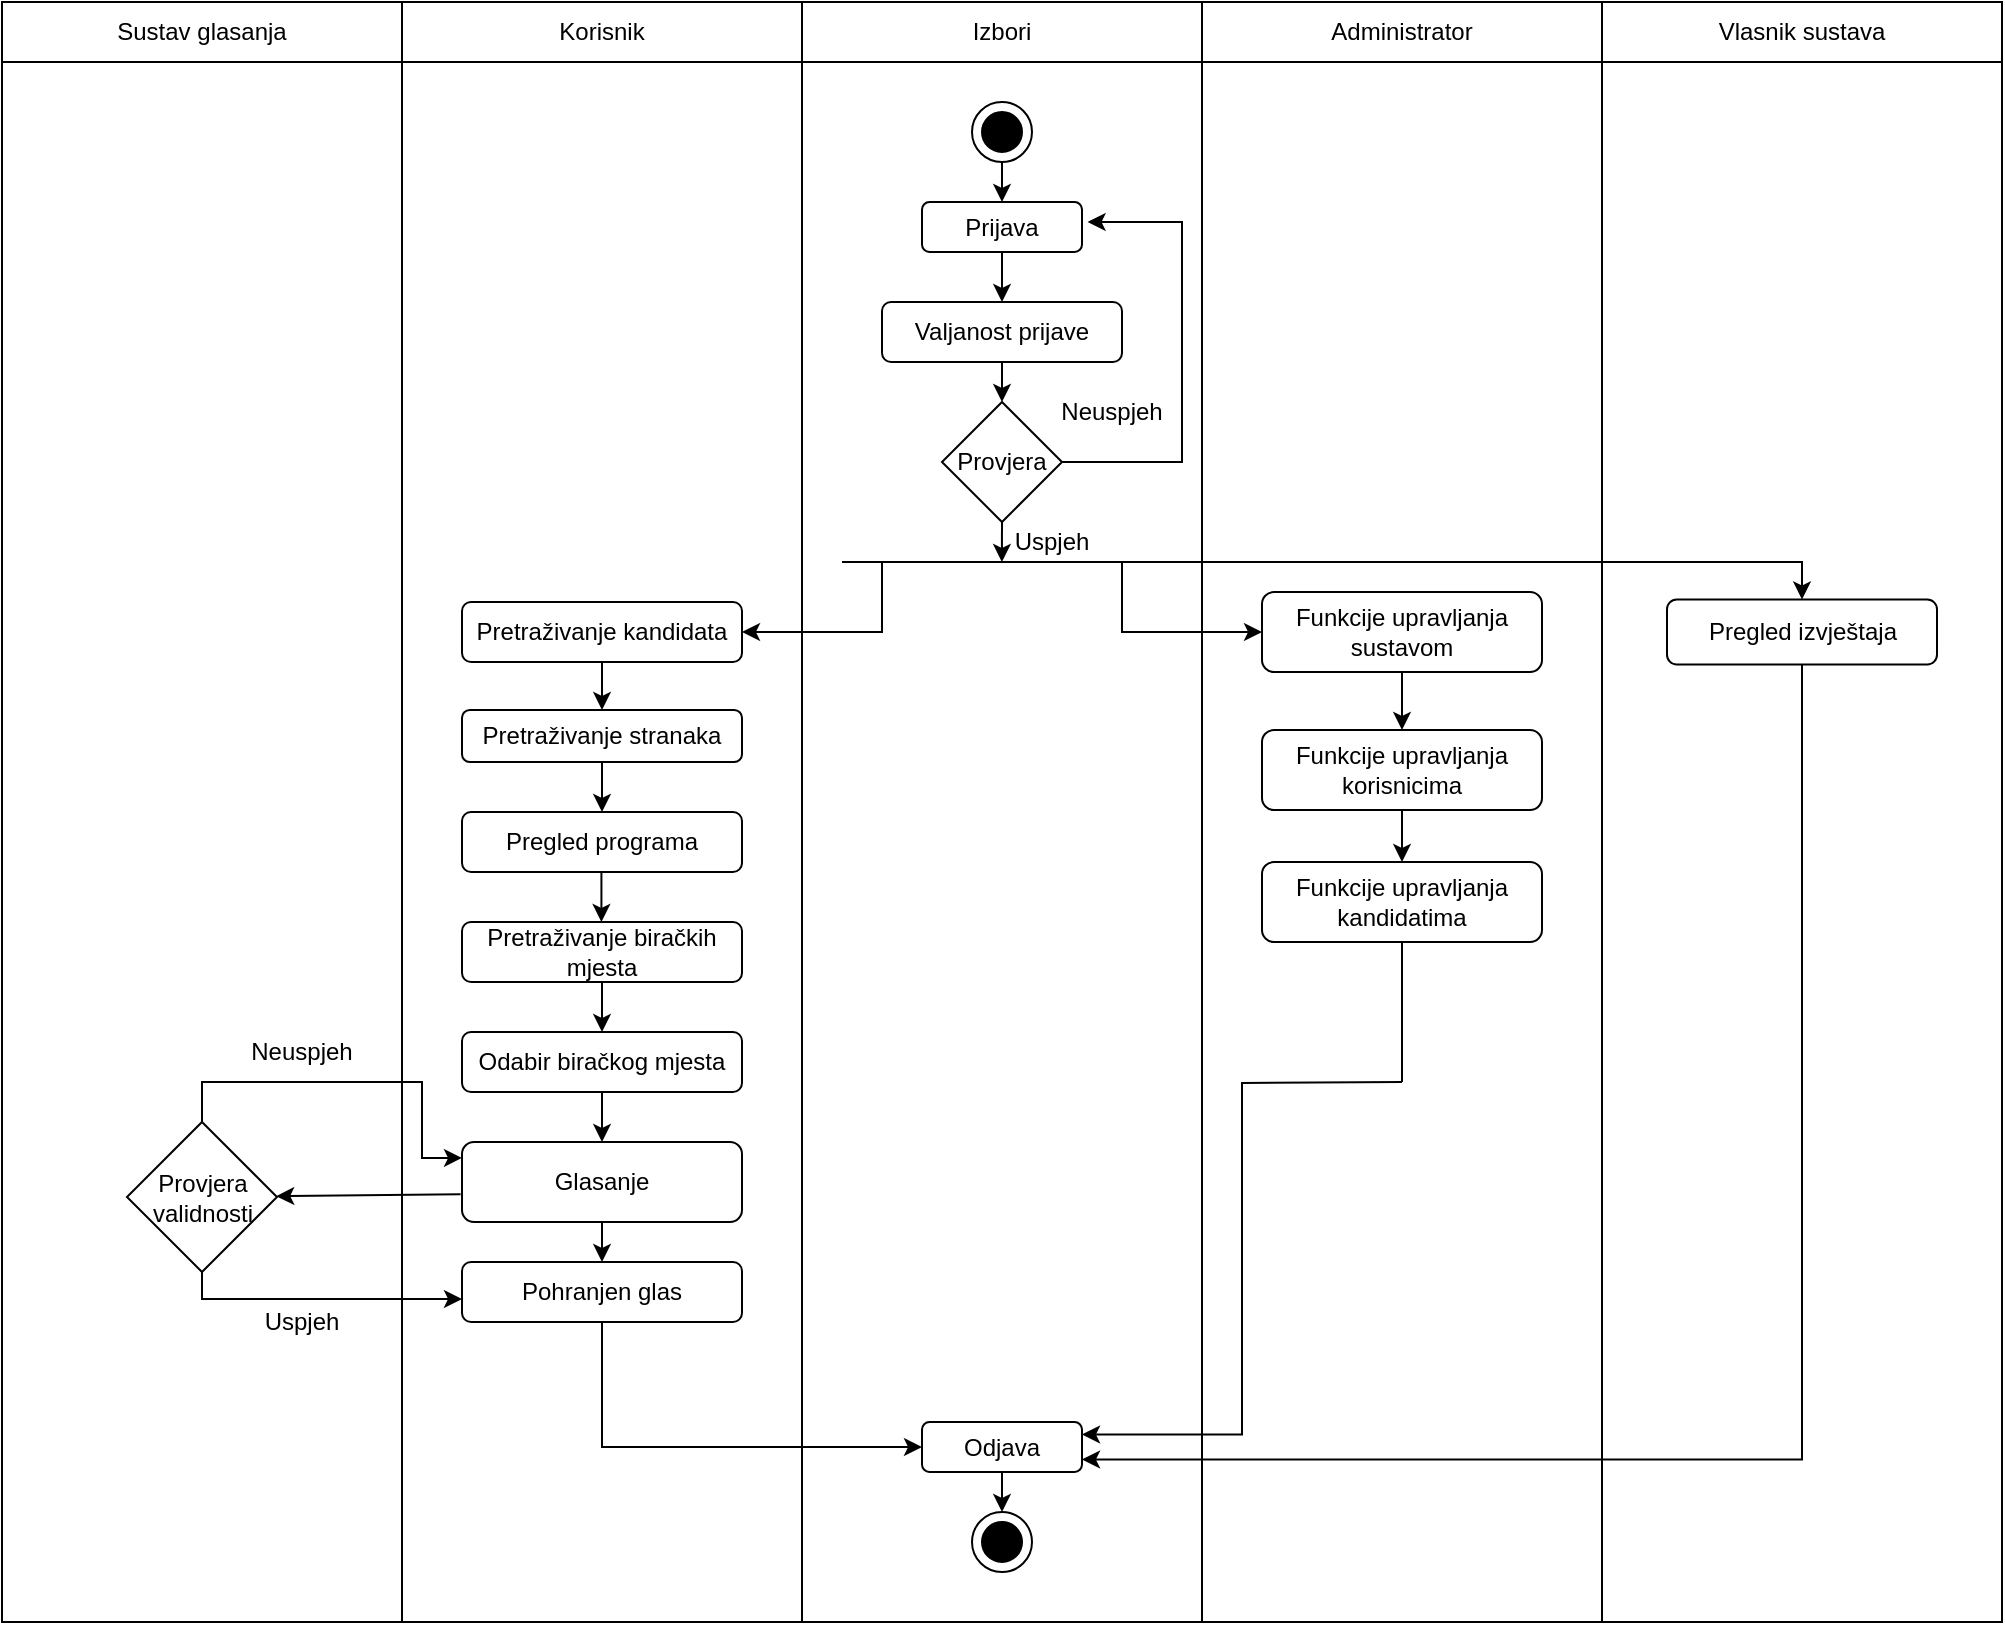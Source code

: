 <?xml version="1.0" encoding="UTF-8"?>
<mxfile scale="1" border="0" version="24.7.8"><diagram id="07fea595-8f29-1299-0266-81d95cde20df" name="Page-1"><mxGraphModel dx="794" dy="420" grid="1" gridSize="10" guides="1" tooltips="1" connect="1" arrows="1" fold="1" page="1" pageScale="1" pageWidth="1169" pageHeight="827" background="#ffffff" math="0" shadow="0"><root><mxCell id="0"/><mxCell id="1" parent="0"/><mxCell id="k4BbUaHCwSgezbctOqtj-11" value="" style="rounded=0;whiteSpace=wrap;html=1;" parent="1" vertex="1"><mxGeometry x="150" y="90" width="200" height="780" as="geometry"/></mxCell><mxCell id="k4BbUaHCwSgezbctOqtj-12" value="" style="rounded=0;whiteSpace=wrap;html=1;" parent="1" vertex="1"><mxGeometry x="350" y="90" width="200" height="780" as="geometry"/></mxCell><mxCell id="k4BbUaHCwSgezbctOqtj-13" value="" style="rounded=0;whiteSpace=wrap;html=1;" parent="1" vertex="1"><mxGeometry x="550" y="90" width="200" height="780" as="geometry"/></mxCell><mxCell id="k4BbUaHCwSgezbctOqtj-14" value="" style="rounded=0;whiteSpace=wrap;html=1;" parent="1" vertex="1"><mxGeometry x="750" y="90" width="200" height="780" as="geometry"/></mxCell><mxCell id="k4BbUaHCwSgezbctOqtj-15" value="Korisnik" style="rounded=0;whiteSpace=wrap;html=1;" parent="1" vertex="1"><mxGeometry x="350" y="60" width="200" height="30" as="geometry"/></mxCell><mxCell id="k4BbUaHCwSgezbctOqtj-16" value="Sustav glasanja" style="rounded=0;whiteSpace=wrap;html=1;" parent="1" vertex="1"><mxGeometry x="150" y="60" width="200" height="30" as="geometry"/></mxCell><mxCell id="k4BbUaHCwSgezbctOqtj-17" value="Izbori" style="rounded=0;whiteSpace=wrap;html=1;" parent="1" vertex="1"><mxGeometry x="550" y="60" width="200" height="30" as="geometry"/></mxCell><mxCell id="k4BbUaHCwSgezbctOqtj-18" value="Administrator" style="rounded=0;whiteSpace=wrap;html=1;" parent="1" vertex="1"><mxGeometry x="750" y="60" width="200" height="30" as="geometry"/></mxCell><mxCell id="k4BbUaHCwSgezbctOqtj-19" style="edgeStyle=orthogonalEdgeStyle;rounded=0;orthogonalLoop=1;jettySize=auto;html=1;exitX=0.5;exitY=1;exitDx=0;exitDy=0;entryX=0.5;entryY=0;entryDx=0;entryDy=0;" parent="1" source="k4BbUaHCwSgezbctOqtj-20" target="k4BbUaHCwSgezbctOqtj-22" edge="1"><mxGeometry relative="1" as="geometry"/></mxCell><mxCell id="k4BbUaHCwSgezbctOqtj-20" value="" style="ellipse;whiteSpace=wrap;html=1;aspect=fixed;" parent="1" vertex="1"><mxGeometry x="635" y="110" width="30" height="30" as="geometry"/></mxCell><mxCell id="k4BbUaHCwSgezbctOqtj-21" style="edgeStyle=orthogonalEdgeStyle;rounded=0;orthogonalLoop=1;jettySize=auto;html=1;exitX=0.5;exitY=1;exitDx=0;exitDy=0;entryX=0.5;entryY=0;entryDx=0;entryDy=0;" parent="1" source="k4BbUaHCwSgezbctOqtj-22" target="k4BbUaHCwSgezbctOqtj-24" edge="1"><mxGeometry relative="1" as="geometry"/></mxCell><mxCell id="k4BbUaHCwSgezbctOqtj-22" value="Prijava" style="rounded=1;whiteSpace=wrap;html=1;" parent="1" vertex="1"><mxGeometry x="610" y="160" width="80" height="25" as="geometry"/></mxCell><mxCell id="k4BbUaHCwSgezbctOqtj-23" style="edgeStyle=orthogonalEdgeStyle;rounded=0;orthogonalLoop=1;jettySize=auto;html=1;exitX=0.5;exitY=1;exitDx=0;exitDy=0;entryX=0.5;entryY=0;entryDx=0;entryDy=0;" parent="1" source="k4BbUaHCwSgezbctOqtj-24" target="k4BbUaHCwSgezbctOqtj-27" edge="1"><mxGeometry relative="1" as="geometry"/></mxCell><mxCell id="k4BbUaHCwSgezbctOqtj-24" value="Valjanost prijave" style="rounded=1;whiteSpace=wrap;html=1;" parent="1" vertex="1"><mxGeometry x="590" y="210" width="120" height="30" as="geometry"/></mxCell><mxCell id="k4BbUaHCwSgezbctOqtj-25" style="edgeStyle=orthogonalEdgeStyle;rounded=0;orthogonalLoop=1;jettySize=auto;html=1;exitX=1;exitY=0.5;exitDx=0;exitDy=0;entryX=1;entryY=0.5;entryDx=0;entryDy=0;" parent="1" edge="1"><mxGeometry relative="1" as="geometry"><Array as="points"><mxPoint x="740" y="290"/><mxPoint x="740" y="170"/></Array><mxPoint x="635" y="290.0" as="sourcePoint"/><mxPoint x="692.8" y="170" as="targetPoint"/></mxGeometry></mxCell><mxCell id="k4BbUaHCwSgezbctOqtj-26" style="edgeStyle=orthogonalEdgeStyle;rounded=0;orthogonalLoop=1;jettySize=auto;html=1;exitX=0.5;exitY=1;exitDx=0;exitDy=0;" parent="1" source="k4BbUaHCwSgezbctOqtj-27" edge="1"><mxGeometry relative="1" as="geometry"><mxPoint x="649.944" y="340" as="targetPoint"/></mxGeometry></mxCell><mxCell id="k4BbUaHCwSgezbctOqtj-27" value="Provjera" style="rhombus;whiteSpace=wrap;html=1;" parent="1" vertex="1"><mxGeometry x="620" y="260" width="60" height="60" as="geometry"/></mxCell><mxCell id="k4BbUaHCwSgezbctOqtj-28" value="Vlasnik sustava" style="rounded=0;whiteSpace=wrap;html=1;" parent="1" vertex="1"><mxGeometry x="950" y="60" width="200" height="30" as="geometry"/></mxCell><mxCell id="k4BbUaHCwSgezbctOqtj-29" value="" style="rounded=0;whiteSpace=wrap;html=1;" parent="1" vertex="1"><mxGeometry x="950" y="90" width="200" height="780" as="geometry"/></mxCell><mxCell id="k4BbUaHCwSgezbctOqtj-30" value="" style="ellipse;whiteSpace=wrap;html=1;aspect=fixed;fillColor=#000000;" parent="1" vertex="1"><mxGeometry x="640" y="115" width="20" height="20" as="geometry"/></mxCell><mxCell id="k4BbUaHCwSgezbctOqtj-31" value="Neuspjeh" style="text;html=1;strokeColor=none;fillColor=none;align=center;verticalAlign=middle;whiteSpace=wrap;rounded=0;" parent="1" vertex="1"><mxGeometry x="680" y="250" width="50" height="30" as="geometry"/></mxCell><mxCell id="k4BbUaHCwSgezbctOqtj-32" value="" style="endArrow=none;html=1;rounded=0;" parent="1" edge="1"><mxGeometry width="50" height="50" relative="1" as="geometry"><mxPoint x="650" y="340" as="sourcePoint"/><mxPoint x="710" y="340" as="targetPoint"/></mxGeometry></mxCell><mxCell id="k4BbUaHCwSgezbctOqtj-33" value="" style="endArrow=none;html=1;rounded=0;" parent="1" edge="1"><mxGeometry width="50" height="50" relative="1" as="geometry"><mxPoint x="570" y="340" as="sourcePoint"/><mxPoint x="650" y="340" as="targetPoint"/></mxGeometry></mxCell><mxCell id="k4BbUaHCwSgezbctOqtj-34" value="Uspjeh" style="text;html=1;strokeColor=none;fillColor=none;align=center;verticalAlign=middle;whiteSpace=wrap;rounded=0;" parent="1" vertex="1"><mxGeometry x="650" y="320" width="50" height="20" as="geometry"/></mxCell><mxCell id="k4BbUaHCwSgezbctOqtj-35" style="edgeStyle=orthogonalEdgeStyle;rounded=0;orthogonalLoop=1;jettySize=auto;html=1;exitX=0.5;exitY=1;exitDx=0;exitDy=0;entryX=0.5;entryY=0;entryDx=0;entryDy=0;" parent="1" source="k4BbUaHCwSgezbctOqtj-36" target="k4BbUaHCwSgezbctOqtj-42" edge="1"><mxGeometry relative="1" as="geometry"/></mxCell><mxCell id="k4BbUaHCwSgezbctOqtj-36" value="Pretraživanje kandidata" style="rounded=1;whiteSpace=wrap;html=1;" parent="1" vertex="1"><mxGeometry x="380" y="360" width="140" height="30" as="geometry"/></mxCell><mxCell id="k4BbUaHCwSgezbctOqtj-37" style="edgeStyle=orthogonalEdgeStyle;rounded=0;orthogonalLoop=1;jettySize=auto;html=1;exitX=0.5;exitY=1;exitDx=0;exitDy=0;entryX=0.5;entryY=0;entryDx=0;entryDy=0;" parent="1" source="k4BbUaHCwSgezbctOqtj-38" target="k4BbUaHCwSgezbctOqtj-53" edge="1"><mxGeometry relative="1" as="geometry"/></mxCell><mxCell id="k4BbUaHCwSgezbctOqtj-38" value="Funkcije upravljanja sustavom" style="rounded=1;whiteSpace=wrap;html=1;" parent="1" vertex="1"><mxGeometry x="780" y="355" width="140" height="40" as="geometry"/></mxCell><mxCell id="k4BbUaHCwSgezbctOqtj-39" value="" style="endArrow=classic;html=1;rounded=0;entryX=1;entryY=0.5;entryDx=0;entryDy=0;" parent="1" target="k4BbUaHCwSgezbctOqtj-36" edge="1"><mxGeometry width="50" height="50" relative="1" as="geometry"><mxPoint x="590" y="340" as="sourcePoint"/><mxPoint x="700" y="390" as="targetPoint"/><Array as="points"><mxPoint x="590" y="375"/></Array></mxGeometry></mxCell><mxCell id="k4BbUaHCwSgezbctOqtj-40" value="" style="endArrow=classic;html=1;rounded=0;entryX=0;entryY=0.5;entryDx=0;entryDy=0;" parent="1" target="k4BbUaHCwSgezbctOqtj-38" edge="1"><mxGeometry width="50" height="50" relative="1" as="geometry"><mxPoint x="710" y="340" as="sourcePoint"/><mxPoint x="700" y="390" as="targetPoint"/><Array as="points"><mxPoint x="710" y="375"/></Array></mxGeometry></mxCell><mxCell id="k4BbUaHCwSgezbctOqtj-41" style="edgeStyle=orthogonalEdgeStyle;rounded=0;orthogonalLoop=1;jettySize=auto;html=1;exitX=0.5;exitY=1;exitDx=0;exitDy=0;entryX=0.5;entryY=0;entryDx=0;entryDy=0;" parent="1" source="k4BbUaHCwSgezbctOqtj-42" target="k4BbUaHCwSgezbctOqtj-44" edge="1"><mxGeometry relative="1" as="geometry"/></mxCell><mxCell id="k4BbUaHCwSgezbctOqtj-42" value="Pretraživanje stranaka" style="rounded=1;whiteSpace=wrap;html=1;" parent="1" vertex="1"><mxGeometry x="380" y="414" width="140" height="26" as="geometry"/></mxCell><mxCell id="k4BbUaHCwSgezbctOqtj-44" value="Pregled programa" style="rounded=1;whiteSpace=wrap;html=1;" parent="1" vertex="1"><mxGeometry x="380" y="465" width="140" height="30" as="geometry"/></mxCell><mxCell id="k4BbUaHCwSgezbctOqtj-48" style="edgeStyle=orthogonalEdgeStyle;rounded=0;orthogonalLoop=1;jettySize=auto;html=1;exitX=0.5;exitY=1;exitDx=0;exitDy=0;entryX=0.5;entryY=0;entryDx=0;entryDy=0;" parent="1" source="k4BbUaHCwSgezbctOqtj-49" target="k4BbUaHCwSgezbctOqtj-59" edge="1"><mxGeometry relative="1" as="geometry"/></mxCell><mxCell id="k4BbUaHCwSgezbctOqtj-49" value="Pretraživanje biračkih mjesta" style="rounded=1;whiteSpace=wrap;html=1;" parent="1" vertex="1"><mxGeometry x="380" y="520" width="140" height="30" as="geometry"/></mxCell><mxCell id="k4BbUaHCwSgezbctOqtj-52" style="edgeStyle=orthogonalEdgeStyle;rounded=0;orthogonalLoop=1;jettySize=auto;html=1;exitX=0.5;exitY=1;exitDx=0;exitDy=0;entryX=0.5;entryY=0;entryDx=0;entryDy=0;" parent="1" source="k4BbUaHCwSgezbctOqtj-53" target="k4BbUaHCwSgezbctOqtj-55" edge="1"><mxGeometry relative="1" as="geometry"/></mxCell><mxCell id="k4BbUaHCwSgezbctOqtj-53" value="Funkcije upravljanja korisnicima" style="rounded=1;whiteSpace=wrap;html=1;" parent="1" vertex="1"><mxGeometry x="780" y="424" width="140" height="40" as="geometry"/></mxCell><mxCell id="k4BbUaHCwSgezbctOqtj-55" value="Funkcije upravljanja kandidatima" style="rounded=1;whiteSpace=wrap;html=1;" parent="1" vertex="1"><mxGeometry x="780" y="490" width="140" height="40" as="geometry"/></mxCell><mxCell id="k4BbUaHCwSgezbctOqtj-56" style="edgeStyle=orthogonalEdgeStyle;rounded=0;orthogonalLoop=1;jettySize=auto;html=1;exitX=0.5;exitY=1;exitDx=0;exitDy=0;entryX=1;entryY=0.25;entryDx=0;entryDy=0;" parent="1" target="k4BbUaHCwSgezbctOqtj-64" edge="1"><mxGeometry relative="1" as="geometry"><mxPoint x="850" y="600" as="sourcePoint"/></mxGeometry></mxCell><mxCell id="k4BbUaHCwSgezbctOqtj-59" value="Odabir biračkog mjesta" style="rounded=1;whiteSpace=wrap;html=1;" parent="1" vertex="1"><mxGeometry x="380" y="575" width="140" height="30" as="geometry"/></mxCell><mxCell id="k4BbUaHCwSgezbctOqtj-60" style="edgeStyle=orthogonalEdgeStyle;rounded=0;orthogonalLoop=1;jettySize=auto;html=1;exitX=0.5;exitY=1;exitDx=0;exitDy=0;entryX=1;entryY=0.75;entryDx=0;entryDy=0;" parent="1" source="k4BbUaHCwSgezbctOqtj-61" target="k4BbUaHCwSgezbctOqtj-64" edge="1"><mxGeometry relative="1" as="geometry"/></mxCell><mxCell id="k4BbUaHCwSgezbctOqtj-61" value="Pregled izvještaja" style="rounded=1;whiteSpace=wrap;html=1;" parent="1" vertex="1"><mxGeometry x="982.5" y="358.75" width="135" height="32.5" as="geometry"/></mxCell><mxCell id="k4BbUaHCwSgezbctOqtj-62" value="" style="endArrow=classic;html=1;rounded=0;entryX=0.5;entryY=0;entryDx=0;entryDy=0;" parent="1" target="k4BbUaHCwSgezbctOqtj-61" edge="1"><mxGeometry width="50" height="50" relative="1" as="geometry"><mxPoint x="710" y="340" as="sourcePoint"/><mxPoint x="790" y="430" as="targetPoint"/><Array as="points"><mxPoint x="1050" y="340"/></Array></mxGeometry></mxCell><mxCell id="k4BbUaHCwSgezbctOqtj-63" style="edgeStyle=orthogonalEdgeStyle;rounded=0;orthogonalLoop=1;jettySize=auto;html=1;exitX=0.5;exitY=1;exitDx=0;exitDy=0;entryX=0.5;entryY=0;entryDx=0;entryDy=0;" parent="1" source="k4BbUaHCwSgezbctOqtj-64" target="k4BbUaHCwSgezbctOqtj-65" edge="1"><mxGeometry relative="1" as="geometry"/></mxCell><mxCell id="k4BbUaHCwSgezbctOqtj-64" value="Odjava" style="rounded=1;whiteSpace=wrap;html=1;" parent="1" vertex="1"><mxGeometry x="610" y="770" width="80" height="25" as="geometry"/></mxCell><mxCell id="k4BbUaHCwSgezbctOqtj-65" value="" style="ellipse;whiteSpace=wrap;html=1;aspect=fixed;" parent="1" vertex="1"><mxGeometry x="635" y="815" width="30" height="30" as="geometry"/></mxCell><mxCell id="k4BbUaHCwSgezbctOqtj-66" value="" style="ellipse;whiteSpace=wrap;html=1;aspect=fixed;fillColor=#000000;" parent="1" vertex="1"><mxGeometry x="640" y="820" width="20" height="20" as="geometry"/></mxCell><mxCell id="k4BbUaHCwSgezbctOqtj-71" style="edgeStyle=orthogonalEdgeStyle;rounded=0;orthogonalLoop=1;jettySize=auto;html=1;exitX=0.5;exitY=1;exitDx=0;exitDy=0;entryX=0;entryY=0.5;entryDx=0;entryDy=0;" parent="1" edge="1"><mxGeometry relative="1" as="geometry"><mxPoint x="450" y="770" as="sourcePoint"/><mxPoint x="610" y="782.5" as="targetPoint"/><Array as="points"><mxPoint x="450" y="782.51"/></Array></mxGeometry></mxCell><mxCell id="k4BbUaHCwSgezbctOqtj-72" style="edgeStyle=orthogonalEdgeStyle;rounded=0;orthogonalLoop=1;jettySize=auto;html=1;exitX=0.5;exitY=1;exitDx=0;exitDy=0;entryX=0.5;entryY=0;entryDx=0;entryDy=0;" parent="1" source="k4BbUaHCwSgezbctOqtj-59" target="k4BbUaHCwSgezbctOqtj-73" edge="1"><mxGeometry relative="1" as="geometry"><mxPoint x="450" y="610" as="sourcePoint"/></mxGeometry></mxCell><mxCell id="k4BbUaHCwSgezbctOqtj-73" value="Glasanje" style="rounded=1;whiteSpace=wrap;html=1;" parent="1" vertex="1"><mxGeometry x="380" y="630" width="140" height="40" as="geometry"/></mxCell><mxCell id="k4BbUaHCwSgezbctOqtj-74" style="edgeStyle=orthogonalEdgeStyle;rounded=0;orthogonalLoop=1;jettySize=auto;html=1;entryX=0.5;entryY=0;entryDx=0;entryDy=0;" parent="1" target="k4BbUaHCwSgezbctOqtj-75" edge="1"><mxGeometry relative="1" as="geometry"><mxPoint x="450" y="670" as="sourcePoint"/></mxGeometry></mxCell><mxCell id="k4BbUaHCwSgezbctOqtj-75" value="Pohranjen glas" style="rounded=1;whiteSpace=wrap;html=1;" parent="1" vertex="1"><mxGeometry x="380" y="690" width="140" height="30" as="geometry"/></mxCell><mxCell id="k4BbUaHCwSgezbctOqtj-81" value="Provjera&lt;br&gt;validnosti" style="rhombus;whiteSpace=wrap;html=1;" parent="1" vertex="1"><mxGeometry x="212.5" y="620" width="75" height="75" as="geometry"/></mxCell><mxCell id="k4BbUaHCwSgezbctOqtj-82" style="edgeStyle=orthogonalEdgeStyle;rounded=0;orthogonalLoop=1;jettySize=auto;html=1;entryX=0;entryY=0.25;entryDx=0;entryDy=0;" parent="1" edge="1"><mxGeometry relative="1" as="geometry"><Array as="points"><mxPoint x="250" y="599.98"/><mxPoint x="360" y="599.98"/><mxPoint x="360" y="637.98"/></Array><mxPoint x="250" y="620" as="sourcePoint"/><mxPoint x="380" y="637.98" as="targetPoint"/></mxGeometry></mxCell><mxCell id="k4BbUaHCwSgezbctOqtj-83" style="edgeStyle=orthogonalEdgeStyle;rounded=0;orthogonalLoop=1;jettySize=auto;html=1;exitX=0.5;exitY=1;exitDx=0;exitDy=0;entryX=0;entryY=0.5;entryDx=0;entryDy=0;" parent="1" source="k4BbUaHCwSgezbctOqtj-81" edge="1"><mxGeometry relative="1" as="geometry"><Array as="points"><mxPoint x="250" y="708"/></Array><mxPoint x="250.0" y="650" as="sourcePoint"/><mxPoint x="380" y="708.5" as="targetPoint"/></mxGeometry></mxCell><mxCell id="k4BbUaHCwSgezbctOqtj-84" value="Uspjeh" style="text;html=1;strokeColor=none;fillColor=none;align=center;verticalAlign=middle;whiteSpace=wrap;rounded=0;" parent="1" vertex="1"><mxGeometry x="260" y="710" width="80" height="20" as="geometry"/></mxCell><mxCell id="k4BbUaHCwSgezbctOqtj-85" value="Neuspjeh" style="text;html=1;strokeColor=none;fillColor=none;align=center;verticalAlign=middle;whiteSpace=wrap;rounded=0;" parent="1" vertex="1"><mxGeometry x="255" y="575" width="90" height="20" as="geometry"/></mxCell><mxCell id="k4BbUaHCwSgezbctOqtj-86" value="" style="endArrow=classic;html=1;rounded=0;exitX=-0.005;exitY=0.653;exitDx=0;exitDy=0;exitPerimeter=0;" parent="1" source="k4BbUaHCwSgezbctOqtj-73" target="k4BbUaHCwSgezbctOqtj-81" edge="1"><mxGeometry width="50" height="50" relative="1" as="geometry"><mxPoint x="380" y="658" as="sourcePoint"/><mxPoint x="630" y="680" as="targetPoint"/></mxGeometry></mxCell><mxCell id="k4BbUaHCwSgezbctOqtj-91" style="edgeStyle=orthogonalEdgeStyle;rounded=0;orthogonalLoop=1;jettySize=auto;html=1;exitX=0.5;exitY=1;exitDx=0;exitDy=0;entryX=0.5;entryY=0;entryDx=0;entryDy=0;" parent="1" edge="1"><mxGeometry relative="1" as="geometry"><mxPoint x="449.71" y="495" as="sourcePoint"/><mxPoint x="449.71" y="520" as="targetPoint"/></mxGeometry></mxCell><mxCell id="Lab-E1_NMevq5EQxJHXt-3" value="" style="endArrow=none;html=1;rounded=0;exitX=0.5;exitY=1;exitDx=0;exitDy=0;" edge="1" parent="1" source="k4BbUaHCwSgezbctOqtj-55"><mxGeometry relative="1" as="geometry"><mxPoint x="640" y="610" as="sourcePoint"/><mxPoint x="850" y="600" as="targetPoint"/></mxGeometry></mxCell><mxCell id="Lab-E1_NMevq5EQxJHXt-6" value="" style="endArrow=none;html=1;rounded=0;exitX=0.5;exitY=1;exitDx=0;exitDy=0;" edge="1" parent="1" source="k4BbUaHCwSgezbctOqtj-75"><mxGeometry relative="1" as="geometry"><mxPoint x="480" y="680" as="sourcePoint"/><mxPoint x="450" y="770" as="targetPoint"/></mxGeometry></mxCell></root></mxGraphModel></diagram></mxfile>